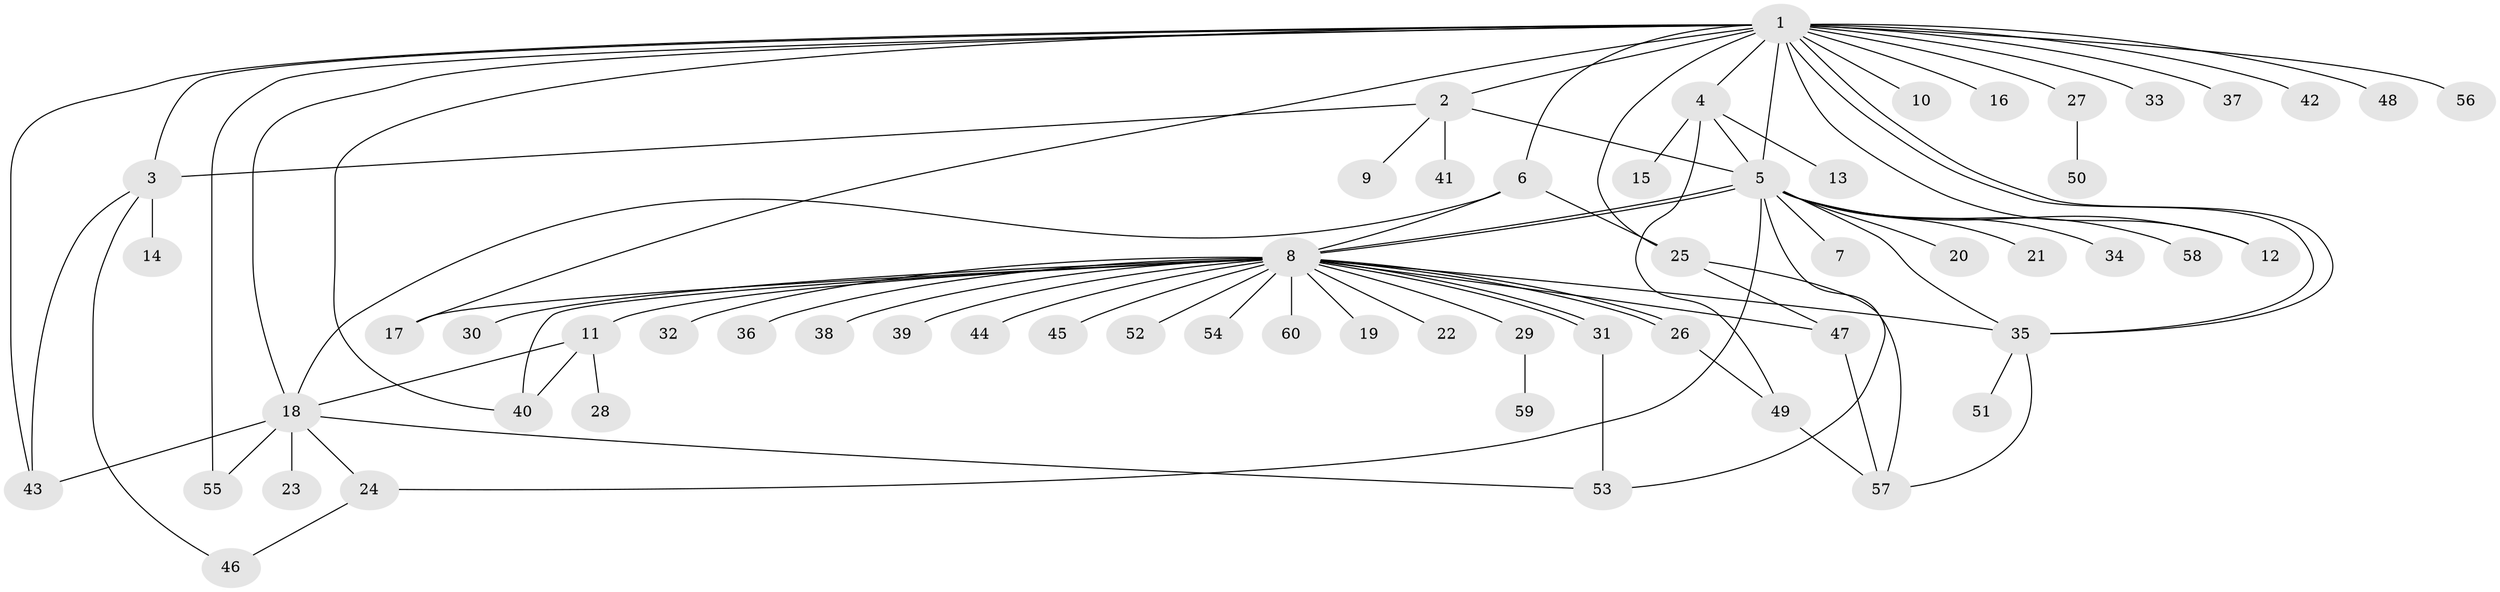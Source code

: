 // coarse degree distribution, {19: 0.046511627906976744, 5: 0.046511627906976744, 4: 0.023255813953488372, 6: 0.023255813953488372, 12: 0.023255813953488372, 1: 0.7441860465116279, 2: 0.09302325581395349}
// Generated by graph-tools (version 1.1) at 2025/50/03/04/25 22:50:26]
// undirected, 60 vertices, 88 edges
graph export_dot {
  node [color=gray90,style=filled];
  1;
  2;
  3;
  4;
  5;
  6;
  7;
  8;
  9;
  10;
  11;
  12;
  13;
  14;
  15;
  16;
  17;
  18;
  19;
  20;
  21;
  22;
  23;
  24;
  25;
  26;
  27;
  28;
  29;
  30;
  31;
  32;
  33;
  34;
  35;
  36;
  37;
  38;
  39;
  40;
  41;
  42;
  43;
  44;
  45;
  46;
  47;
  48;
  49;
  50;
  51;
  52;
  53;
  54;
  55;
  56;
  57;
  58;
  59;
  60;
  1 -- 2;
  1 -- 3;
  1 -- 4;
  1 -- 5;
  1 -- 6;
  1 -- 10;
  1 -- 12;
  1 -- 16;
  1 -- 17;
  1 -- 18;
  1 -- 25;
  1 -- 27;
  1 -- 33;
  1 -- 35;
  1 -- 35;
  1 -- 37;
  1 -- 40;
  1 -- 42;
  1 -- 43;
  1 -- 48;
  1 -- 55;
  1 -- 56;
  2 -- 3;
  2 -- 5;
  2 -- 9;
  2 -- 41;
  3 -- 14;
  3 -- 43;
  3 -- 46;
  4 -- 5;
  4 -- 13;
  4 -- 15;
  4 -- 49;
  5 -- 7;
  5 -- 8;
  5 -- 8;
  5 -- 12;
  5 -- 20;
  5 -- 21;
  5 -- 24;
  5 -- 34;
  5 -- 35;
  5 -- 53;
  5 -- 58;
  6 -- 8;
  6 -- 18;
  6 -- 25;
  8 -- 11;
  8 -- 17;
  8 -- 19;
  8 -- 22;
  8 -- 26;
  8 -- 26;
  8 -- 29;
  8 -- 30;
  8 -- 31;
  8 -- 31;
  8 -- 32;
  8 -- 35;
  8 -- 36;
  8 -- 38;
  8 -- 39;
  8 -- 40;
  8 -- 44;
  8 -- 45;
  8 -- 47;
  8 -- 52;
  8 -- 54;
  8 -- 60;
  11 -- 18;
  11 -- 28;
  11 -- 40;
  18 -- 23;
  18 -- 24;
  18 -- 43;
  18 -- 53;
  18 -- 55;
  24 -- 46;
  25 -- 47;
  25 -- 57;
  26 -- 49;
  27 -- 50;
  29 -- 59;
  31 -- 53;
  35 -- 51;
  35 -- 57;
  47 -- 57;
  49 -- 57;
}
